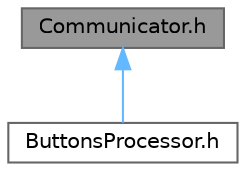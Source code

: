 digraph "Communicator.h"
{
 // LATEX_PDF_SIZE
  bgcolor="transparent";
  edge [fontname=Helvetica,fontsize=10,labelfontname=Helvetica,labelfontsize=10];
  node [fontname=Helvetica,fontsize=10,shape=box,height=0.2,width=0.4];
  Node1 [label="Communicator.h",height=0.2,width=0.4,color="gray40", fillcolor="grey60", style="filled", fontcolor="black",tooltip="communicate with PC via Serial"];
  Node1 -> Node2 [dir="back",color="steelblue1",style="solid"];
  Node2 [label="ButtonsProcessor.h",height=0.2,width=0.4,color="grey40", fillcolor="white", style="filled",URL="$ButtonsProcessor_8h.html",tooltip="Handle buttons."];
}
